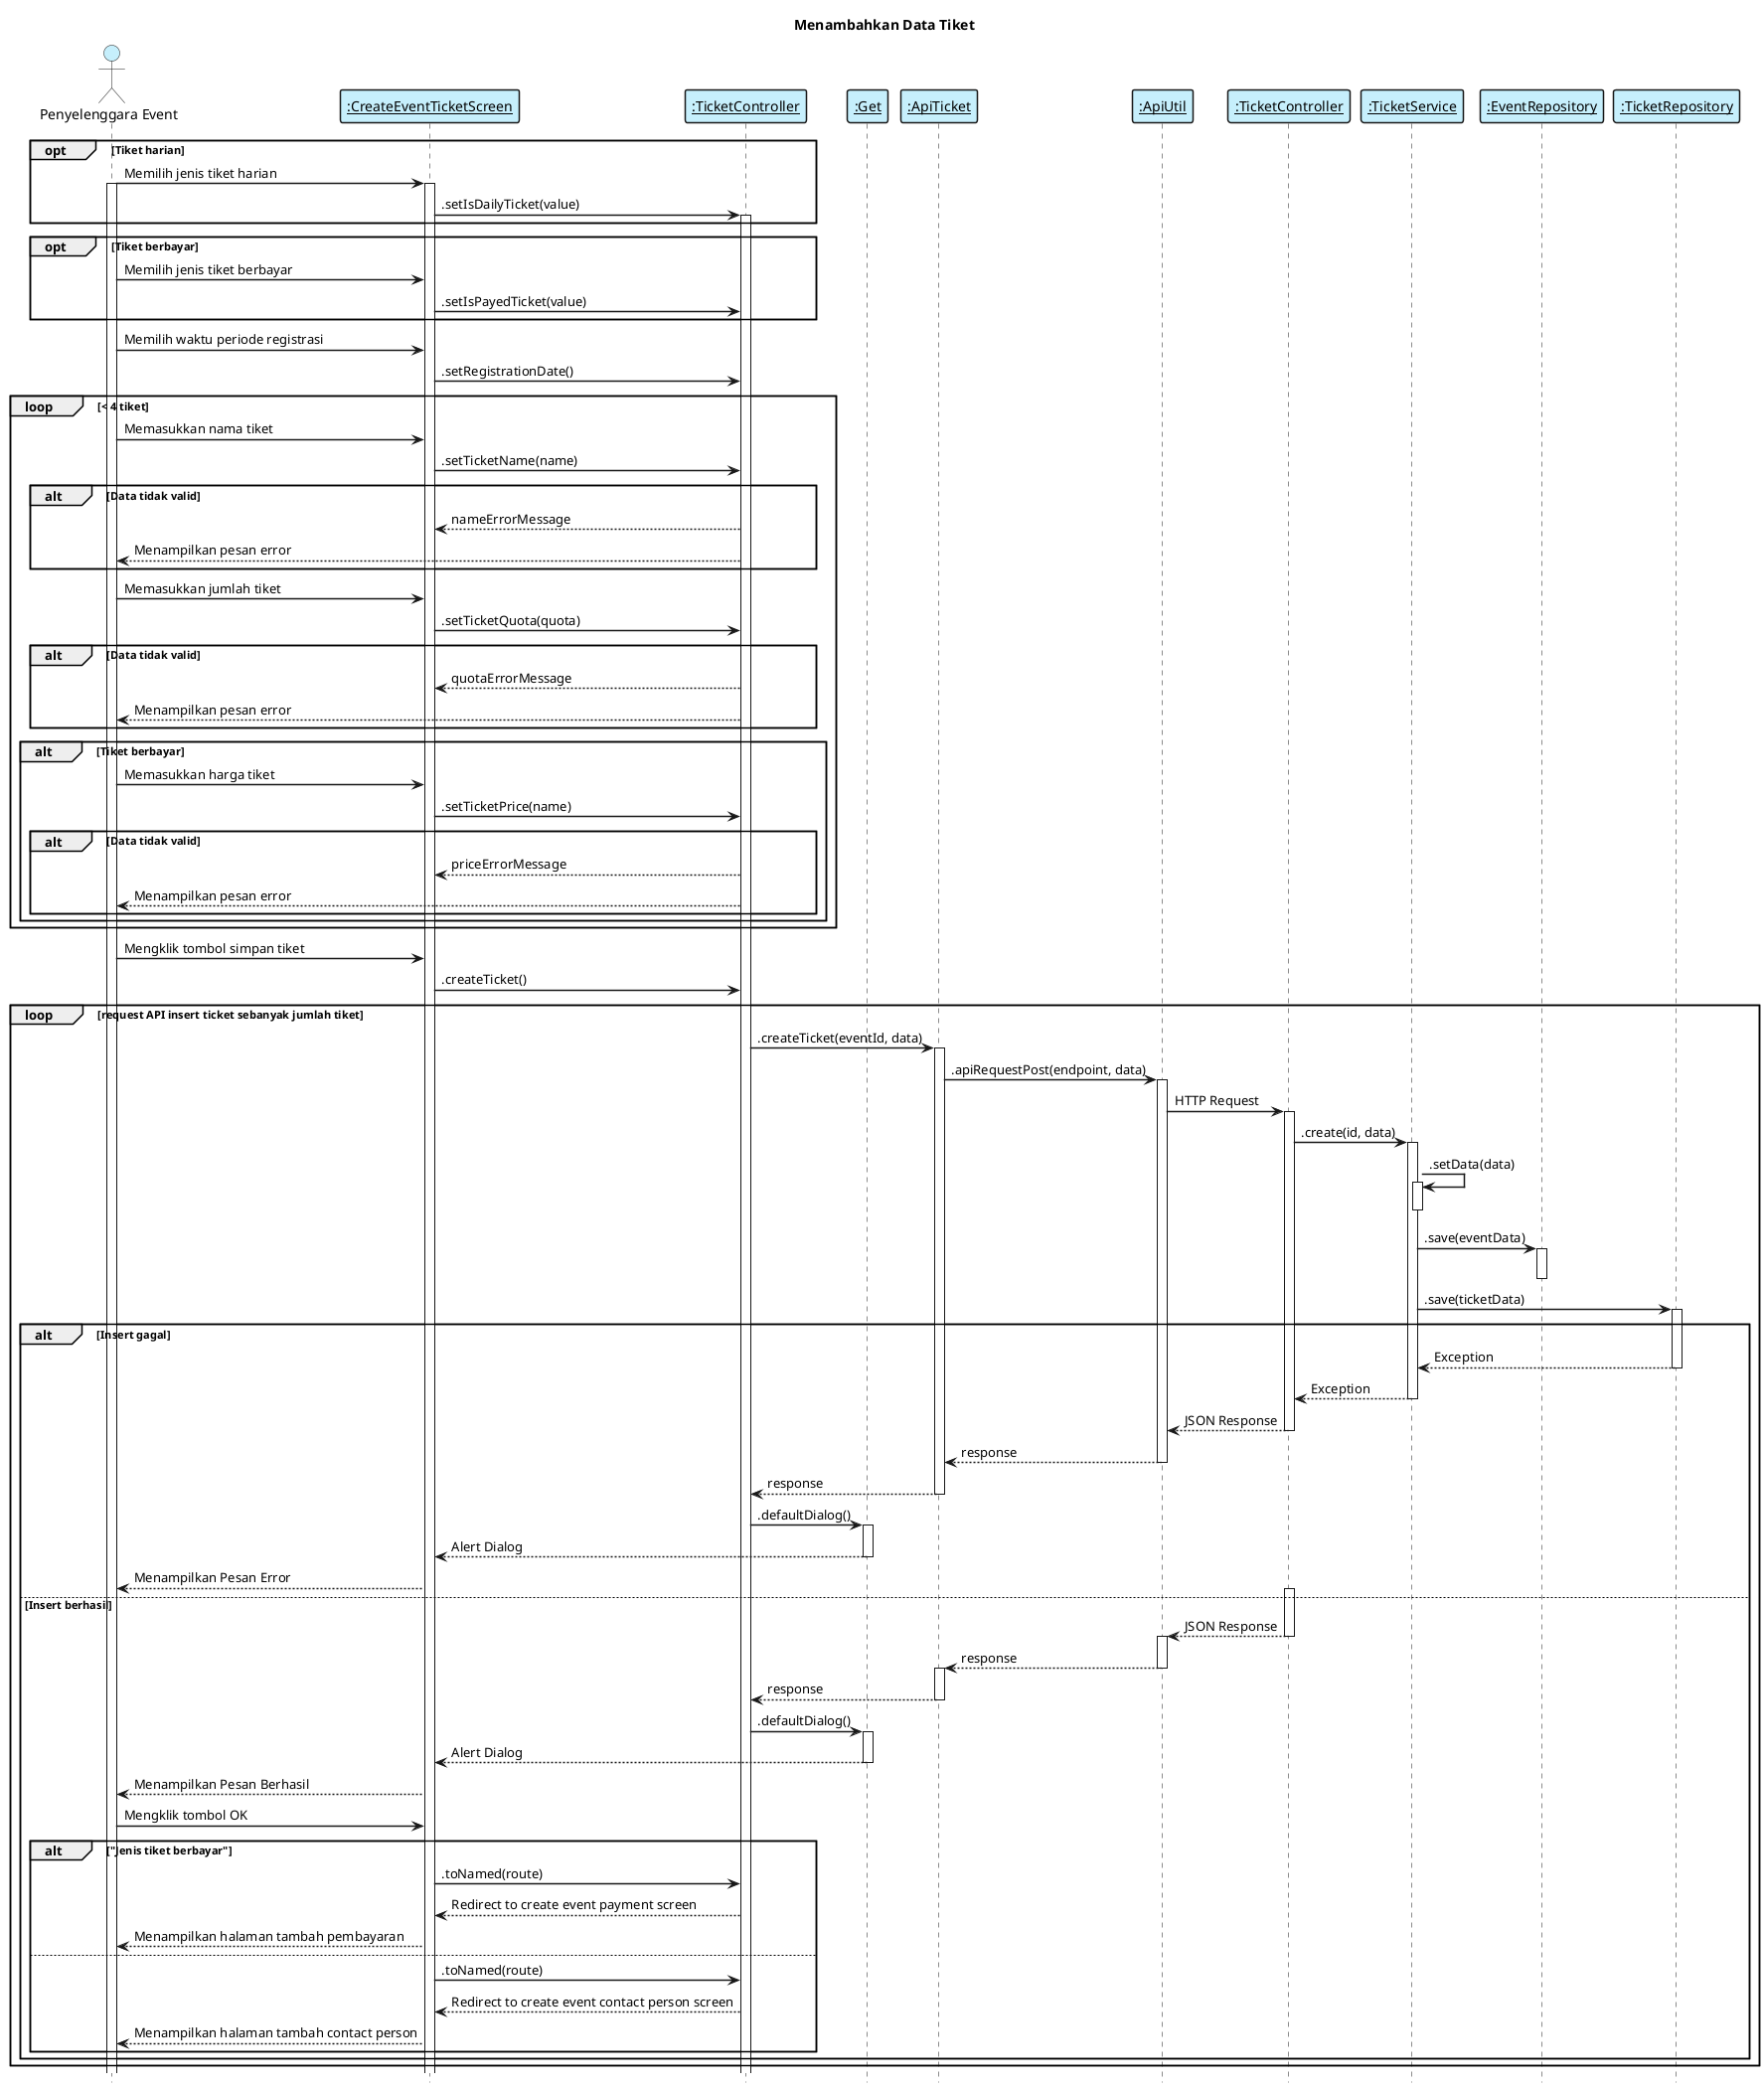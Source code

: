 @startuml menambahkan data tiket

    title "Menambahkan Data Tiket"
    hide footbox
    skinparam shadowing false
    skinparam sequence {    
        ArrowThickness 1.5
        ActorFontName Century Gothic
        ActorBackgroundColor  #C6EFFC
        ArrowFontName Century Gothic
        ParticipantBorderThickness 1.5
        ParticipantBackgroundColor #C6EFFC
    }

    actor "Penyelenggara Event" as eo
    participant "__:CreateEventTicketScreen__" as viewTicket
    participant "__:TicketController__" as controllerTicket
    participant "__:Get__" as libGet
    participant "__:ApiTicket__" as apiTicket
    participant "__:ApiUtil__" as apiUtil
    participant "__:TicketController__" as controllerTicketBackend
    participant "__:TicketService__" as serviceTicket
    participant "__:EventRepository__" as repositoryEvent
    participant "__:TicketRepository__" as repositoryTicket

    opt Tiket harian
        eo -> viewTicket: Memilih jenis tiket harian
        activate eo
        activate viewTicket
        viewTicket -> controllerTicket: .setIsDailyTicket(value)
        activate controllerTicket
    end

    opt Tiket berbayar
        eo -> viewTicket: Memilih jenis tiket berbayar
        viewTicket -> controllerTicket: .setIsPayedTicket(value)
    end
    
    eo -> viewTicket: Memilih waktu periode registrasi
    viewTicket -> controllerTicket: .setRegistrationDate()

    loop < 4 tiket
        eo -> viewTicket: Memasukkan nama tiket
        viewTicket -> controllerTicket: .setTicketName(name)
        alt Data tidak valid
            viewTicket <-- controllerTicket: nameErrorMessage
            eo <-- controllerTicket: Menampilkan pesan error
        end

        eo -> viewTicket: Memasukkan jumlah tiket 
        viewTicket -> controllerTicket: .setTicketQuota(quota)
        alt Data tidak valid
            viewTicket <-- controllerTicket: quotaErrorMessage
            eo <-- controllerTicket: Menampilkan pesan error
        end

        alt Tiket berbayar
            eo -> viewTicket: Memasukkan harga tiket 
            viewTicket -> controllerTicket: .setTicketPrice(name)
            alt Data tidak valid
                viewTicket <-- controllerTicket: priceErrorMessage
                eo <-- controllerTicket: Menampilkan pesan error
            end
        end
    end

    eo -> viewTicket: Mengklik tombol simpan tiket
    viewTicket -> controllerTicket: .createTicket()
    loop request API insert ticket sebanyak jumlah tiket
        controllerTicket -> apiTicket: .createTicket(eventId, data)
        activate apiTicket
        apiTicket -> apiUtil: .apiRequestPost(endpoint, data)
        activate apiUtil
        apiUtil -> controllerTicketBackend: HTTP Request
        activate controllerTicketBackend
        controllerTicketBackend -> serviceTicket: .create(id, data)
        activate serviceTicket
        serviceTicket -> serviceTicket: .setData(data)
        activate serviceTicket
        deactivate serviceTicket
        serviceTicket -> repositoryEvent: .save(eventData)
        activate repositoryEvent
        deactivate repositoryEvent
        serviceTicket -> repositoryTicket: .save(ticketData)
        activate repositoryTicket
        alt Insert gagal
            repositoryTicket --> serviceTicket: Exception
            deactivate 
            serviceTicket --> controllerTicketBackend: Exception
            deactivate 
            controllerTicketBackend --> apiUtil: JSON Response
            deactivate 
            apiUtil --> apiTicket: response 
            deactivate 
            apiTicket --> controllerTicket: response 
            deactivate 
            controllerTicket -> libGet: .defaultDialog()
            activate libGet
            libGet --> viewTicket: Alert Dialog
            deactivate libGet
            viewTicket --> eo: Menampilkan Pesan Error
        else Insert berhasil
            activate controllerTicketBackend
            controllerTicketBackend --> apiUtil: JSON Response
            deactivate controllerTicketBackend
            activate apiUtil
            apiUtil --> apiTicket: response
            deactivate apiUtil
            activate apiTicket
            apiTicket --> controllerTicket: response
            deactivate apiTicket
            controllerTicket -> libGet: .defaultDialog()
            activate libGet
            libGet --> viewTicket: Alert Dialog
            deactivate libGet
            viewTicket --> eo: Menampilkan Pesan Berhasil
            eo -> viewTicket: Mengklik tombol OK
            alt "Jenis tiket berbayar"
                viewTicket -> controllerTicket: .toNamed(route)
                controllerTicket --> viewTicket: Redirect to create event payment screen
                viewTicket --> eo: Menampilkan halaman tambah pembayaran
            else
                viewTicket -> controllerTicket: .toNamed(route)
                controllerTicket --> viewTicket: Redirect to create event contact person screen
                viewTicket --> eo: Menampilkan halaman tambah contact person
            end
        end
    end

@enduml